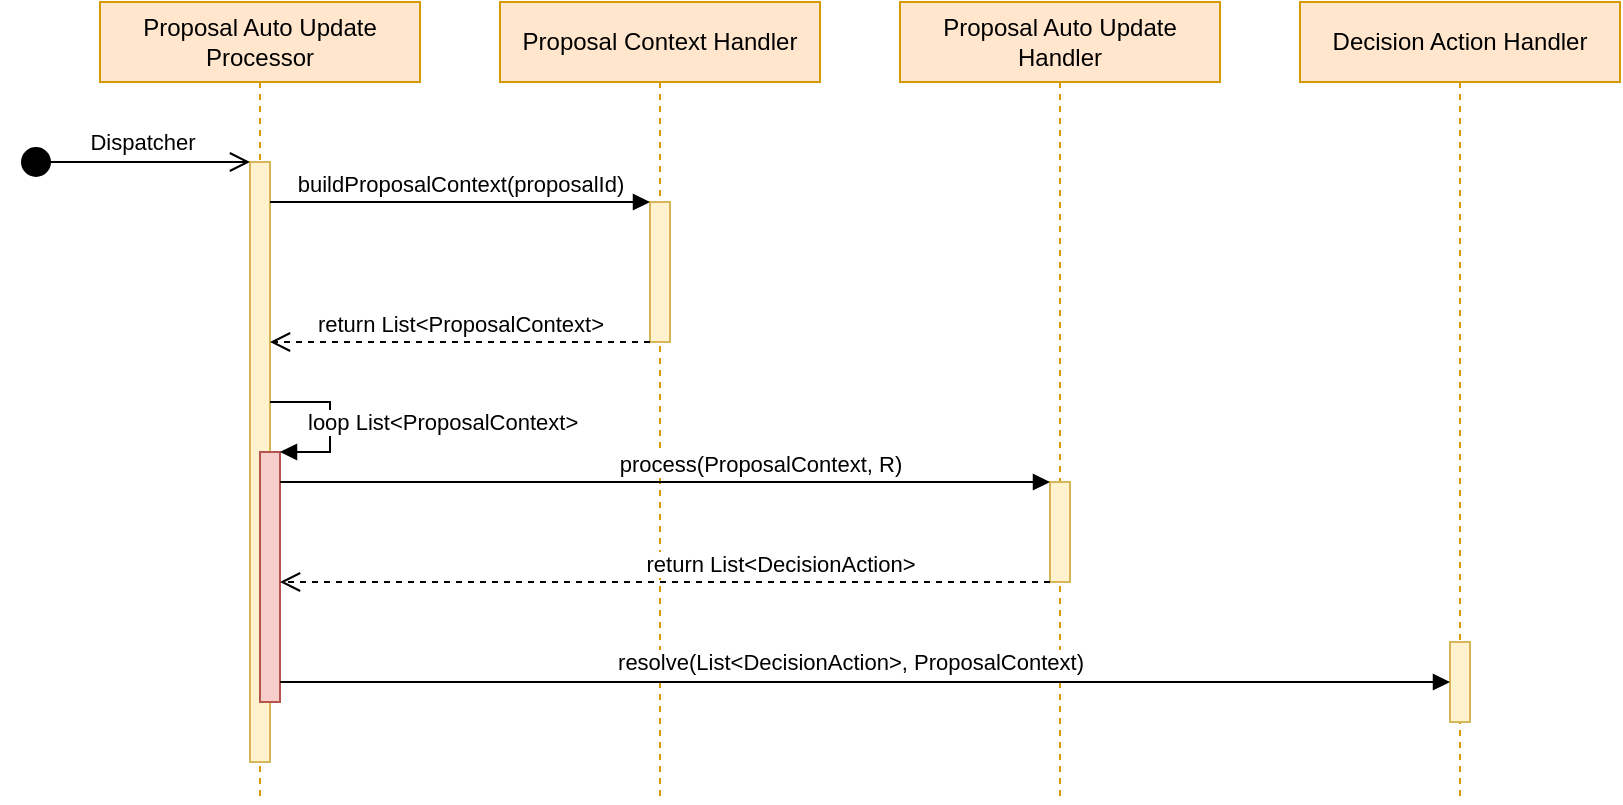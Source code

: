 <mxfile version="14.9.7" type="github">
  <diagram id="vb5DFwSze8nv0TOMKXwz" name="Page-1">
    <mxGraphModel dx="948" dy="588" grid="1" gridSize="10" guides="1" tooltips="1" connect="1" arrows="1" fold="1" page="1" pageScale="1" pageWidth="827" pageHeight="1169" math="0" shadow="0">
      <root>
        <mxCell id="0" />
        <mxCell id="1" parent="0" />
        <mxCell id="yhGn-xtxUoY_vjiY6p_X-33" value="&lt;font style=&quot;font-size: 12px&quot;&gt;Proposal Auto Update Processor&lt;/font&gt;" style="shape=umlLifeline;perimeter=lifelinePerimeter;whiteSpace=wrap;html=1;container=1;collapsible=0;recursiveResize=0;outlineConnect=0;fillColor=#ffe6cc;strokeColor=#d79b00;" parent="1" vertex="1">
          <mxGeometry x="80" y="40" width="160" height="400" as="geometry" />
        </mxCell>
        <mxCell id="yhGn-xtxUoY_vjiY6p_X-37" value="" style="html=1;points=[];perimeter=orthogonalPerimeter;fillColor=#fff2cc;strokeColor=#d6b656;" parent="yhGn-xtxUoY_vjiY6p_X-33" vertex="1">
          <mxGeometry x="75" y="80" width="10" height="300" as="geometry" />
        </mxCell>
        <mxCell id="J4OwnJk1tffXnVkQIo1B-1" value="" style="html=1;points=[];perimeter=orthogonalPerimeter;fillColor=#f8cecc;strokeColor=#b85450;" parent="yhGn-xtxUoY_vjiY6p_X-33" vertex="1">
          <mxGeometry x="80" y="225" width="10" height="125" as="geometry" />
        </mxCell>
        <mxCell id="J4OwnJk1tffXnVkQIo1B-2" value="loop List&amp;lt;ProposalContext&amp;gt;" style="edgeStyle=orthogonalEdgeStyle;html=1;align=left;spacingLeft=2;endArrow=block;rounded=0;entryX=1;entryY=0;" parent="yhGn-xtxUoY_vjiY6p_X-33" source="yhGn-xtxUoY_vjiY6p_X-37" target="J4OwnJk1tffXnVkQIo1B-1" edge="1">
          <mxGeometry x="-0.625" y="-10" relative="1" as="geometry">
            <mxPoint x="70" y="205" as="sourcePoint" />
            <Array as="points">
              <mxPoint x="115" y="200" />
              <mxPoint x="115" y="225" />
            </Array>
            <mxPoint as="offset" />
          </mxGeometry>
        </mxCell>
        <mxCell id="yhGn-xtxUoY_vjiY6p_X-36" value="&lt;font style=&quot;font-size: 12px&quot;&gt;Proposal Context Handler&lt;/font&gt;" style="shape=umlLifeline;perimeter=lifelinePerimeter;whiteSpace=wrap;html=1;container=1;collapsible=0;recursiveResize=0;outlineConnect=0;fillColor=#ffe6cc;strokeColor=#d79b00;" parent="1" vertex="1">
          <mxGeometry x="280" y="40" width="160" height="400" as="geometry" />
        </mxCell>
        <mxCell id="yhGn-xtxUoY_vjiY6p_X-39" value="" style="html=1;points=[];perimeter=orthogonalPerimeter;fillColor=#fff2cc;strokeColor=#d6b656;" parent="yhGn-xtxUoY_vjiY6p_X-36" vertex="1">
          <mxGeometry x="75" y="100" width="10" height="70" as="geometry" />
        </mxCell>
        <mxCell id="yhGn-xtxUoY_vjiY6p_X-40" value="buildProposalContext(proposalId)" style="html=1;verticalAlign=bottom;endArrow=block;entryX=0;entryY=0;" parent="1" source="yhGn-xtxUoY_vjiY6p_X-37" target="yhGn-xtxUoY_vjiY6p_X-39" edge="1">
          <mxGeometry relative="1" as="geometry">
            <mxPoint x="125" y="180" as="sourcePoint" />
          </mxGeometry>
        </mxCell>
        <mxCell id="yhGn-xtxUoY_vjiY6p_X-111" value="return List&amp;lt;ProposalContext&amp;gt;" style="html=1;verticalAlign=bottom;endArrow=open;dashed=1;endSize=8;" parent="1" source="yhGn-xtxUoY_vjiY6p_X-39" target="yhGn-xtxUoY_vjiY6p_X-37" edge="1">
          <mxGeometry relative="1" as="geometry">
            <mxPoint x="595" y="620" as="sourcePoint" />
            <mxPoint x="120" y="230" as="targetPoint" />
            <Array as="points">
              <mxPoint x="190" y="210" />
            </Array>
          </mxGeometry>
        </mxCell>
        <mxCell id="dIcDvKEjWkiVOUuwe_89-6" value="" style="html=1;verticalAlign=bottom;startArrow=circle;startFill=1;endArrow=open;startSize=6;endSize=8;" parent="1" target="yhGn-xtxUoY_vjiY6p_X-37" edge="1">
          <mxGeometry width="80" relative="1" as="geometry">
            <mxPoint x="40" y="120" as="sourcePoint" />
            <mxPoint x="95" y="120" as="targetPoint" />
          </mxGeometry>
        </mxCell>
        <mxCell id="LiKbPFfFzuM_PUEvF1V3-1" value="Dispatcher" style="edgeLabel;html=1;align=center;verticalAlign=middle;resizable=0;points=[];" parent="dIcDvKEjWkiVOUuwe_89-6" vertex="1" connectable="0">
          <mxGeometry x="-0.316" y="-3" relative="1" as="geometry">
            <mxPoint x="21" y="-13" as="offset" />
          </mxGeometry>
        </mxCell>
        <mxCell id="LiKbPFfFzuM_PUEvF1V3-2" value="&lt;font style=&quot;font-size: 12px&quot;&gt;Proposal Auto Update Handler&lt;/font&gt;" style="shape=umlLifeline;perimeter=lifelinePerimeter;whiteSpace=wrap;html=1;container=1;collapsible=0;recursiveResize=0;outlineConnect=0;fillColor=#ffe6cc;strokeColor=#d79b00;" parent="1" vertex="1">
          <mxGeometry x="480" y="40" width="160" height="400" as="geometry" />
        </mxCell>
        <mxCell id="LiKbPFfFzuM_PUEvF1V3-6" value="" style="html=1;points=[];perimeter=orthogonalPerimeter;fillColor=#fff2cc;strokeColor=#d6b656;" parent="1" vertex="1">
          <mxGeometry x="555" y="280" width="10" height="50" as="geometry" />
        </mxCell>
        <mxCell id="LiKbPFfFzuM_PUEvF1V3-7" value="process(ProposalContext, R)" style="html=1;verticalAlign=bottom;endArrow=block;" parent="1" source="J4OwnJk1tffXnVkQIo1B-1" target="LiKbPFfFzuM_PUEvF1V3-6" edge="1">
          <mxGeometry x="0.247" width="80" relative="1" as="geometry">
            <mxPoint x="210" y="240" as="sourcePoint" />
            <mxPoint x="250" y="280" as="targetPoint" />
            <Array as="points">
              <mxPoint x="240" y="280" />
            </Array>
            <mxPoint as="offset" />
          </mxGeometry>
        </mxCell>
        <mxCell id="LiKbPFfFzuM_PUEvF1V3-10" value="Decision Action Handler" style="shape=umlLifeline;perimeter=lifelinePerimeter;whiteSpace=wrap;html=1;container=1;collapsible=0;recursiveResize=0;outlineConnect=0;fillColor=#ffe6cc;strokeColor=#d79b00;" parent="1" vertex="1">
          <mxGeometry x="680" y="40" width="160" height="400" as="geometry" />
        </mxCell>
        <mxCell id="LiKbPFfFzuM_PUEvF1V3-12" value="" style="html=1;points=[];perimeter=orthogonalPerimeter;fillColor=#fff2cc;strokeColor=#d6b656;" parent="LiKbPFfFzuM_PUEvF1V3-10" vertex="1">
          <mxGeometry x="75" y="320" width="10" height="40" as="geometry" />
        </mxCell>
        <mxCell id="LiKbPFfFzuM_PUEvF1V3-11" value="return List&amp;lt;DecisionAction&amp;gt;" style="html=1;verticalAlign=bottom;endArrow=open;dashed=1;endSize=8;" parent="1" source="LiKbPFfFzuM_PUEvF1V3-6" target="J4OwnJk1tffXnVkQIo1B-1" edge="1">
          <mxGeometry x="-0.299" relative="1" as="geometry">
            <mxPoint x="250" y="380" as="sourcePoint" />
            <mxPoint x="170" y="380" as="targetPoint" />
            <Array as="points">
              <mxPoint x="450" y="330" />
            </Array>
            <mxPoint as="offset" />
          </mxGeometry>
        </mxCell>
        <mxCell id="LiKbPFfFzuM_PUEvF1V3-13" value="" style="html=1;verticalAlign=bottom;endArrow=block;" parent="1" source="J4OwnJk1tffXnVkQIo1B-1" target="LiKbPFfFzuM_PUEvF1V3-12" edge="1">
          <mxGeometry width="80" relative="1" as="geometry">
            <mxPoint x="240" y="380" as="sourcePoint" />
            <mxPoint x="230" y="470" as="targetPoint" />
            <Array as="points">
              <mxPoint x="600" y="380" />
            </Array>
          </mxGeometry>
        </mxCell>
        <mxCell id="LiKbPFfFzuM_PUEvF1V3-14" value="resolve(List&amp;lt;DecisionAction&amp;gt;, ProposalContext)" style="edgeLabel;html=1;align=center;verticalAlign=middle;resizable=0;points=[];" parent="LiKbPFfFzuM_PUEvF1V3-13" vertex="1" connectable="0">
          <mxGeometry x="-0.128" y="1" relative="1" as="geometry">
            <mxPoint x="30" y="-9" as="offset" />
          </mxGeometry>
        </mxCell>
      </root>
    </mxGraphModel>
  </diagram>
</mxfile>

